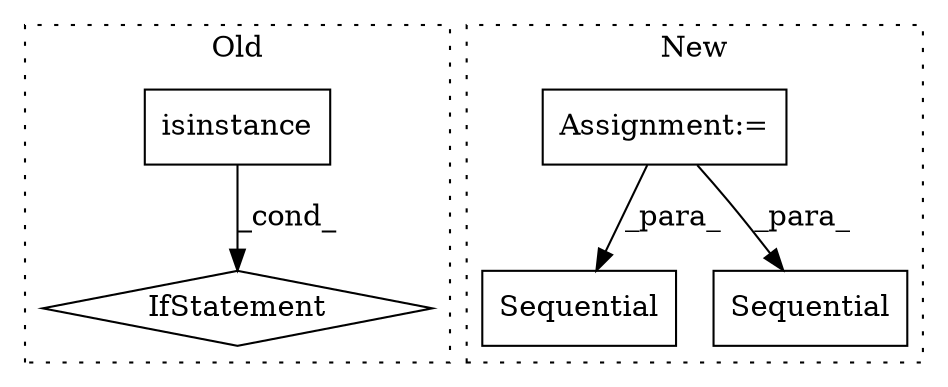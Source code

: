 digraph G {
subgraph cluster0 {
1 [label="isinstance" a="32" s="3453,3509" l="11,1" shape="box"];
3 [label="IfStatement" a="25" s="3449,3510" l="4,2" shape="diamond"];
label = "Old";
style="dotted";
}
subgraph cluster1 {
2 [label="Sequential" a="32" s="5312,5372" l="11,1" shape="box"];
4 [label="Assignment:=" a="7" s="4692" l="1" shape="box"];
5 [label="Sequential" a="32" s="5408,5467" l="11,1" shape="box"];
label = "New";
style="dotted";
}
1 -> 3 [label="_cond_"];
4 -> 5 [label="_para_"];
4 -> 2 [label="_para_"];
}